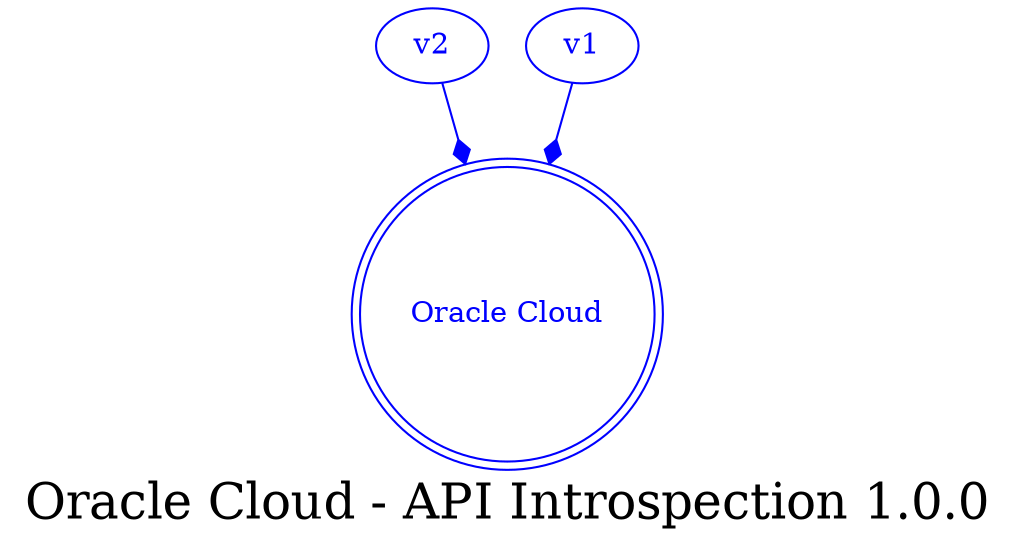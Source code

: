 digraph LexiconGraph {
graph[label="Oracle Cloud - API Introspection 1.0.0", fontsize=24]
splines=true
"Oracle Cloud" [color=blue, fontcolor=blue, shape=doublecircle]
"v2" -> "Oracle Cloud" [color=blue, fontcolor=blue, arrowhead=diamond, arrowtail=none]
"v2" [color=blue, fontcolor=blue, shape=ellipse]
"v1" -> "Oracle Cloud" [color=blue, fontcolor=blue, arrowhead=diamond, arrowtail=none]
"v1" [color=blue, fontcolor=blue, shape=ellipse]
}

